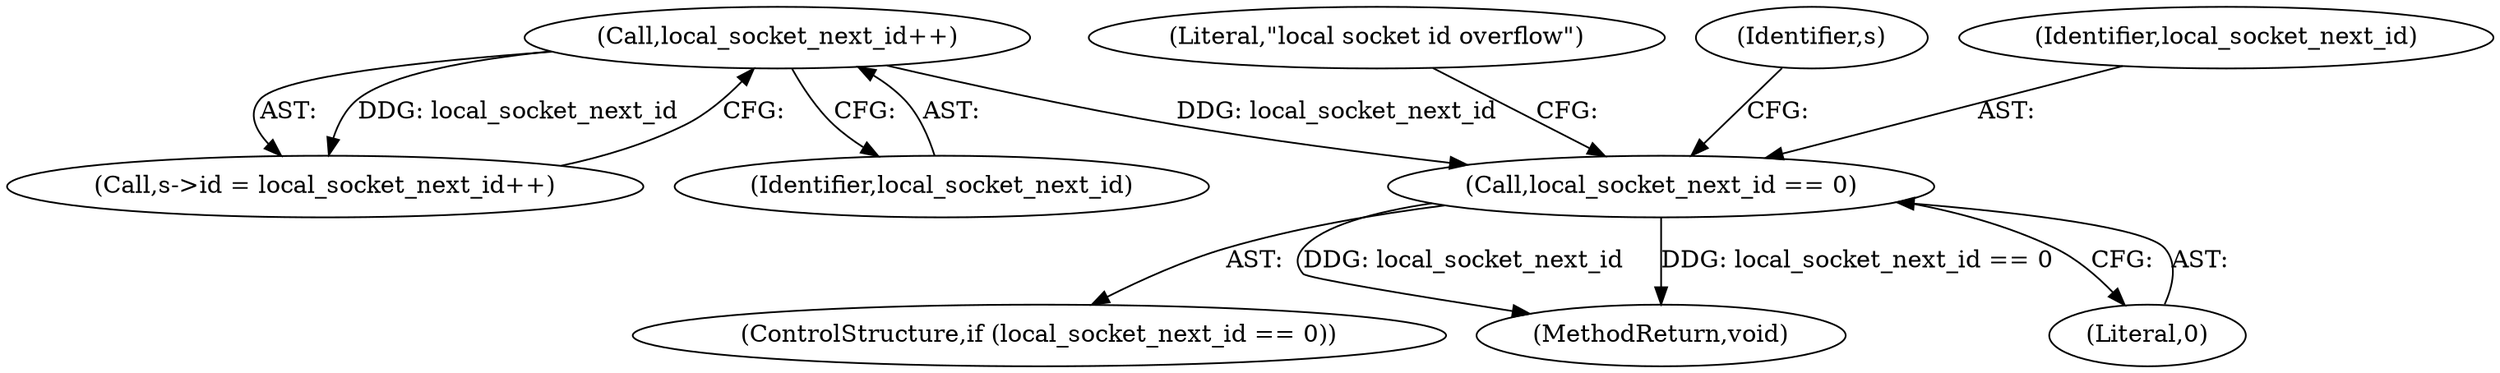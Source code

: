digraph "0_Android_268068f25673242d1d5130d96202d3288c91b700_1@API" {
"1000116" [label="(Call,local_socket_next_id == 0)"];
"1000113" [label="(Call,local_socket_next_id++)"];
"1000121" [label="(Literal,\"local socket id overflow\")"];
"1000115" [label="(ControlStructure,if (local_socket_next_id == 0))"];
"1000123" [label="(Identifier,s)"];
"1000116" [label="(Call,local_socket_next_id == 0)"];
"1000109" [label="(Call,s->id = local_socket_next_id++)"];
"1000126" [label="(MethodReturn,void)"];
"1000114" [label="(Identifier,local_socket_next_id)"];
"1000113" [label="(Call,local_socket_next_id++)"];
"1000118" [label="(Literal,0)"];
"1000117" [label="(Identifier,local_socket_next_id)"];
"1000116" -> "1000115"  [label="AST: "];
"1000116" -> "1000118"  [label="CFG: "];
"1000117" -> "1000116"  [label="AST: "];
"1000118" -> "1000116"  [label="AST: "];
"1000121" -> "1000116"  [label="CFG: "];
"1000123" -> "1000116"  [label="CFG: "];
"1000116" -> "1000126"  [label="DDG: local_socket_next_id"];
"1000116" -> "1000126"  [label="DDG: local_socket_next_id == 0"];
"1000113" -> "1000116"  [label="DDG: local_socket_next_id"];
"1000113" -> "1000109"  [label="AST: "];
"1000113" -> "1000114"  [label="CFG: "];
"1000114" -> "1000113"  [label="AST: "];
"1000109" -> "1000113"  [label="CFG: "];
"1000113" -> "1000109"  [label="DDG: local_socket_next_id"];
}
